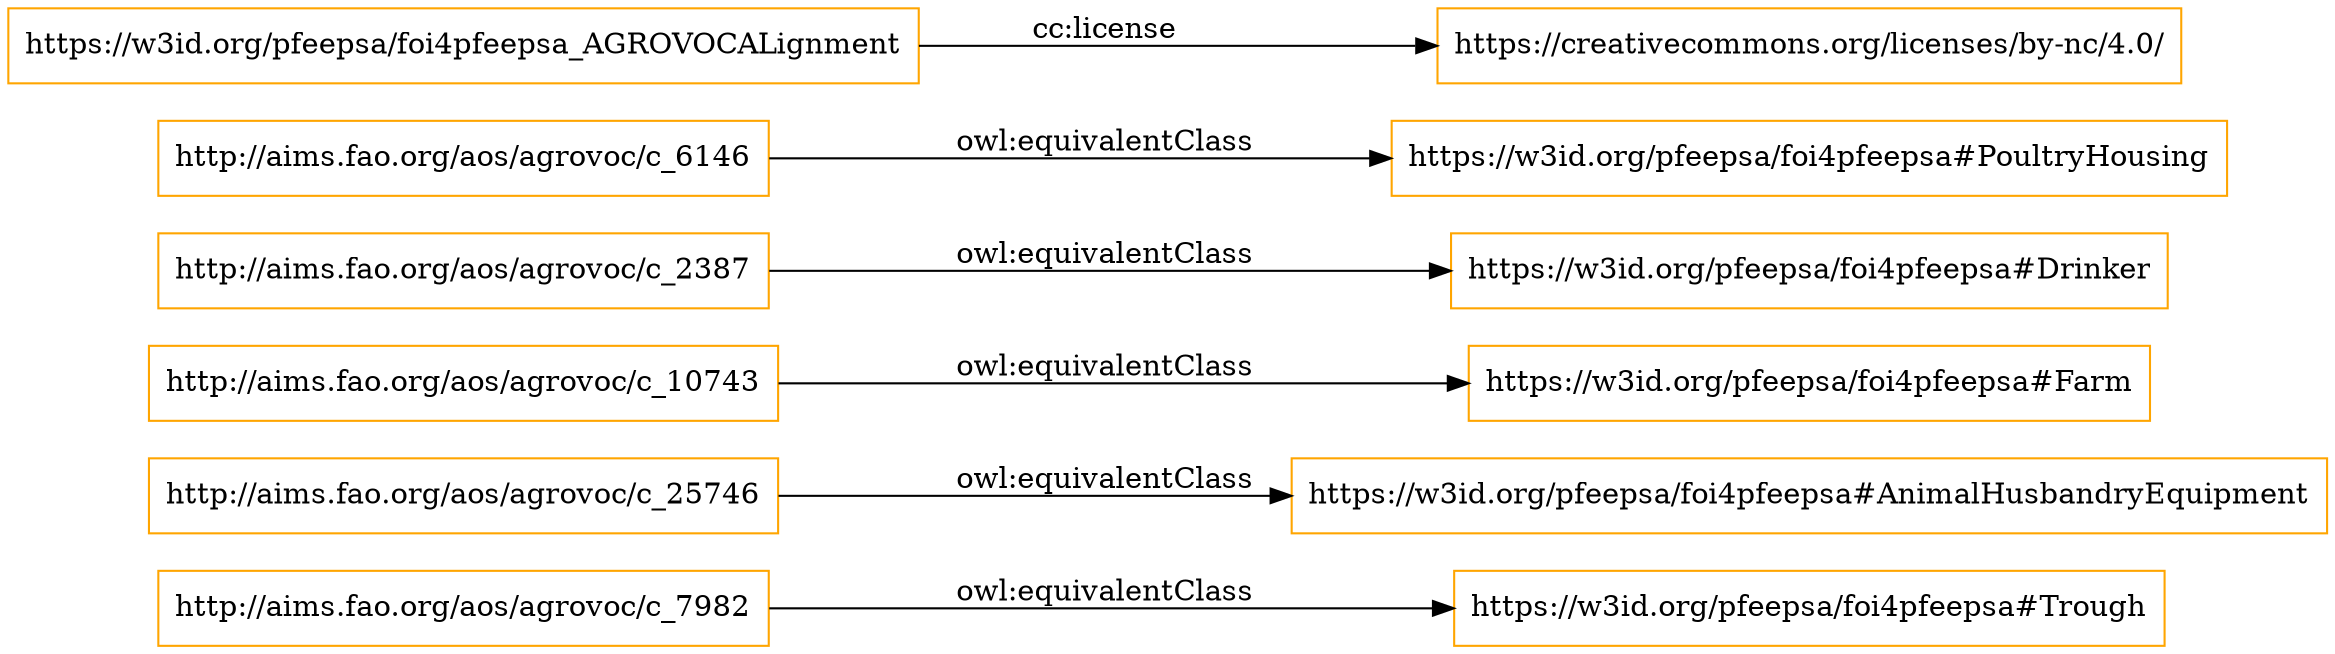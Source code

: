digraph ar2dtool_diagram { 
rankdir=LR;
size="1501"
node [shape = rectangle, color="orange"]; "http://aims.fao.org/aos/agrovoc/c_7982" "https://w3id.org/pfeepsa/foi4pfeepsa#AnimalHusbandryEquipment" "http://aims.fao.org/aos/agrovoc/c_10743" "https://w3id.org/pfeepsa/foi4pfeepsa#Farm" "http://aims.fao.org/aos/agrovoc/c_25746" "http://aims.fao.org/aos/agrovoc/c_2387" "https://w3id.org/pfeepsa/foi4pfeepsa#PoultryHousing" "https://w3id.org/pfeepsa/foi4pfeepsa#Drinker" "http://aims.fao.org/aos/agrovoc/c_6146" "https://w3id.org/pfeepsa/foi4pfeepsa#Trough" ; /*classes style*/
	"http://aims.fao.org/aos/agrovoc/c_25746" -> "https://w3id.org/pfeepsa/foi4pfeepsa#AnimalHusbandryEquipment" [ label = "owl:equivalentClass" ];
	"http://aims.fao.org/aos/agrovoc/c_6146" -> "https://w3id.org/pfeepsa/foi4pfeepsa#PoultryHousing" [ label = "owl:equivalentClass" ];
	"https://w3id.org/pfeepsa/foi4pfeepsa_AGROVOCALignment" -> "https://creativecommons.org/licenses/by-nc/4.0/" [ label = "cc:license" ];
	"http://aims.fao.org/aos/agrovoc/c_2387" -> "https://w3id.org/pfeepsa/foi4pfeepsa#Drinker" [ label = "owl:equivalentClass" ];
	"http://aims.fao.org/aos/agrovoc/c_10743" -> "https://w3id.org/pfeepsa/foi4pfeepsa#Farm" [ label = "owl:equivalentClass" ];
	"http://aims.fao.org/aos/agrovoc/c_7982" -> "https://w3id.org/pfeepsa/foi4pfeepsa#Trough" [ label = "owl:equivalentClass" ];

}
